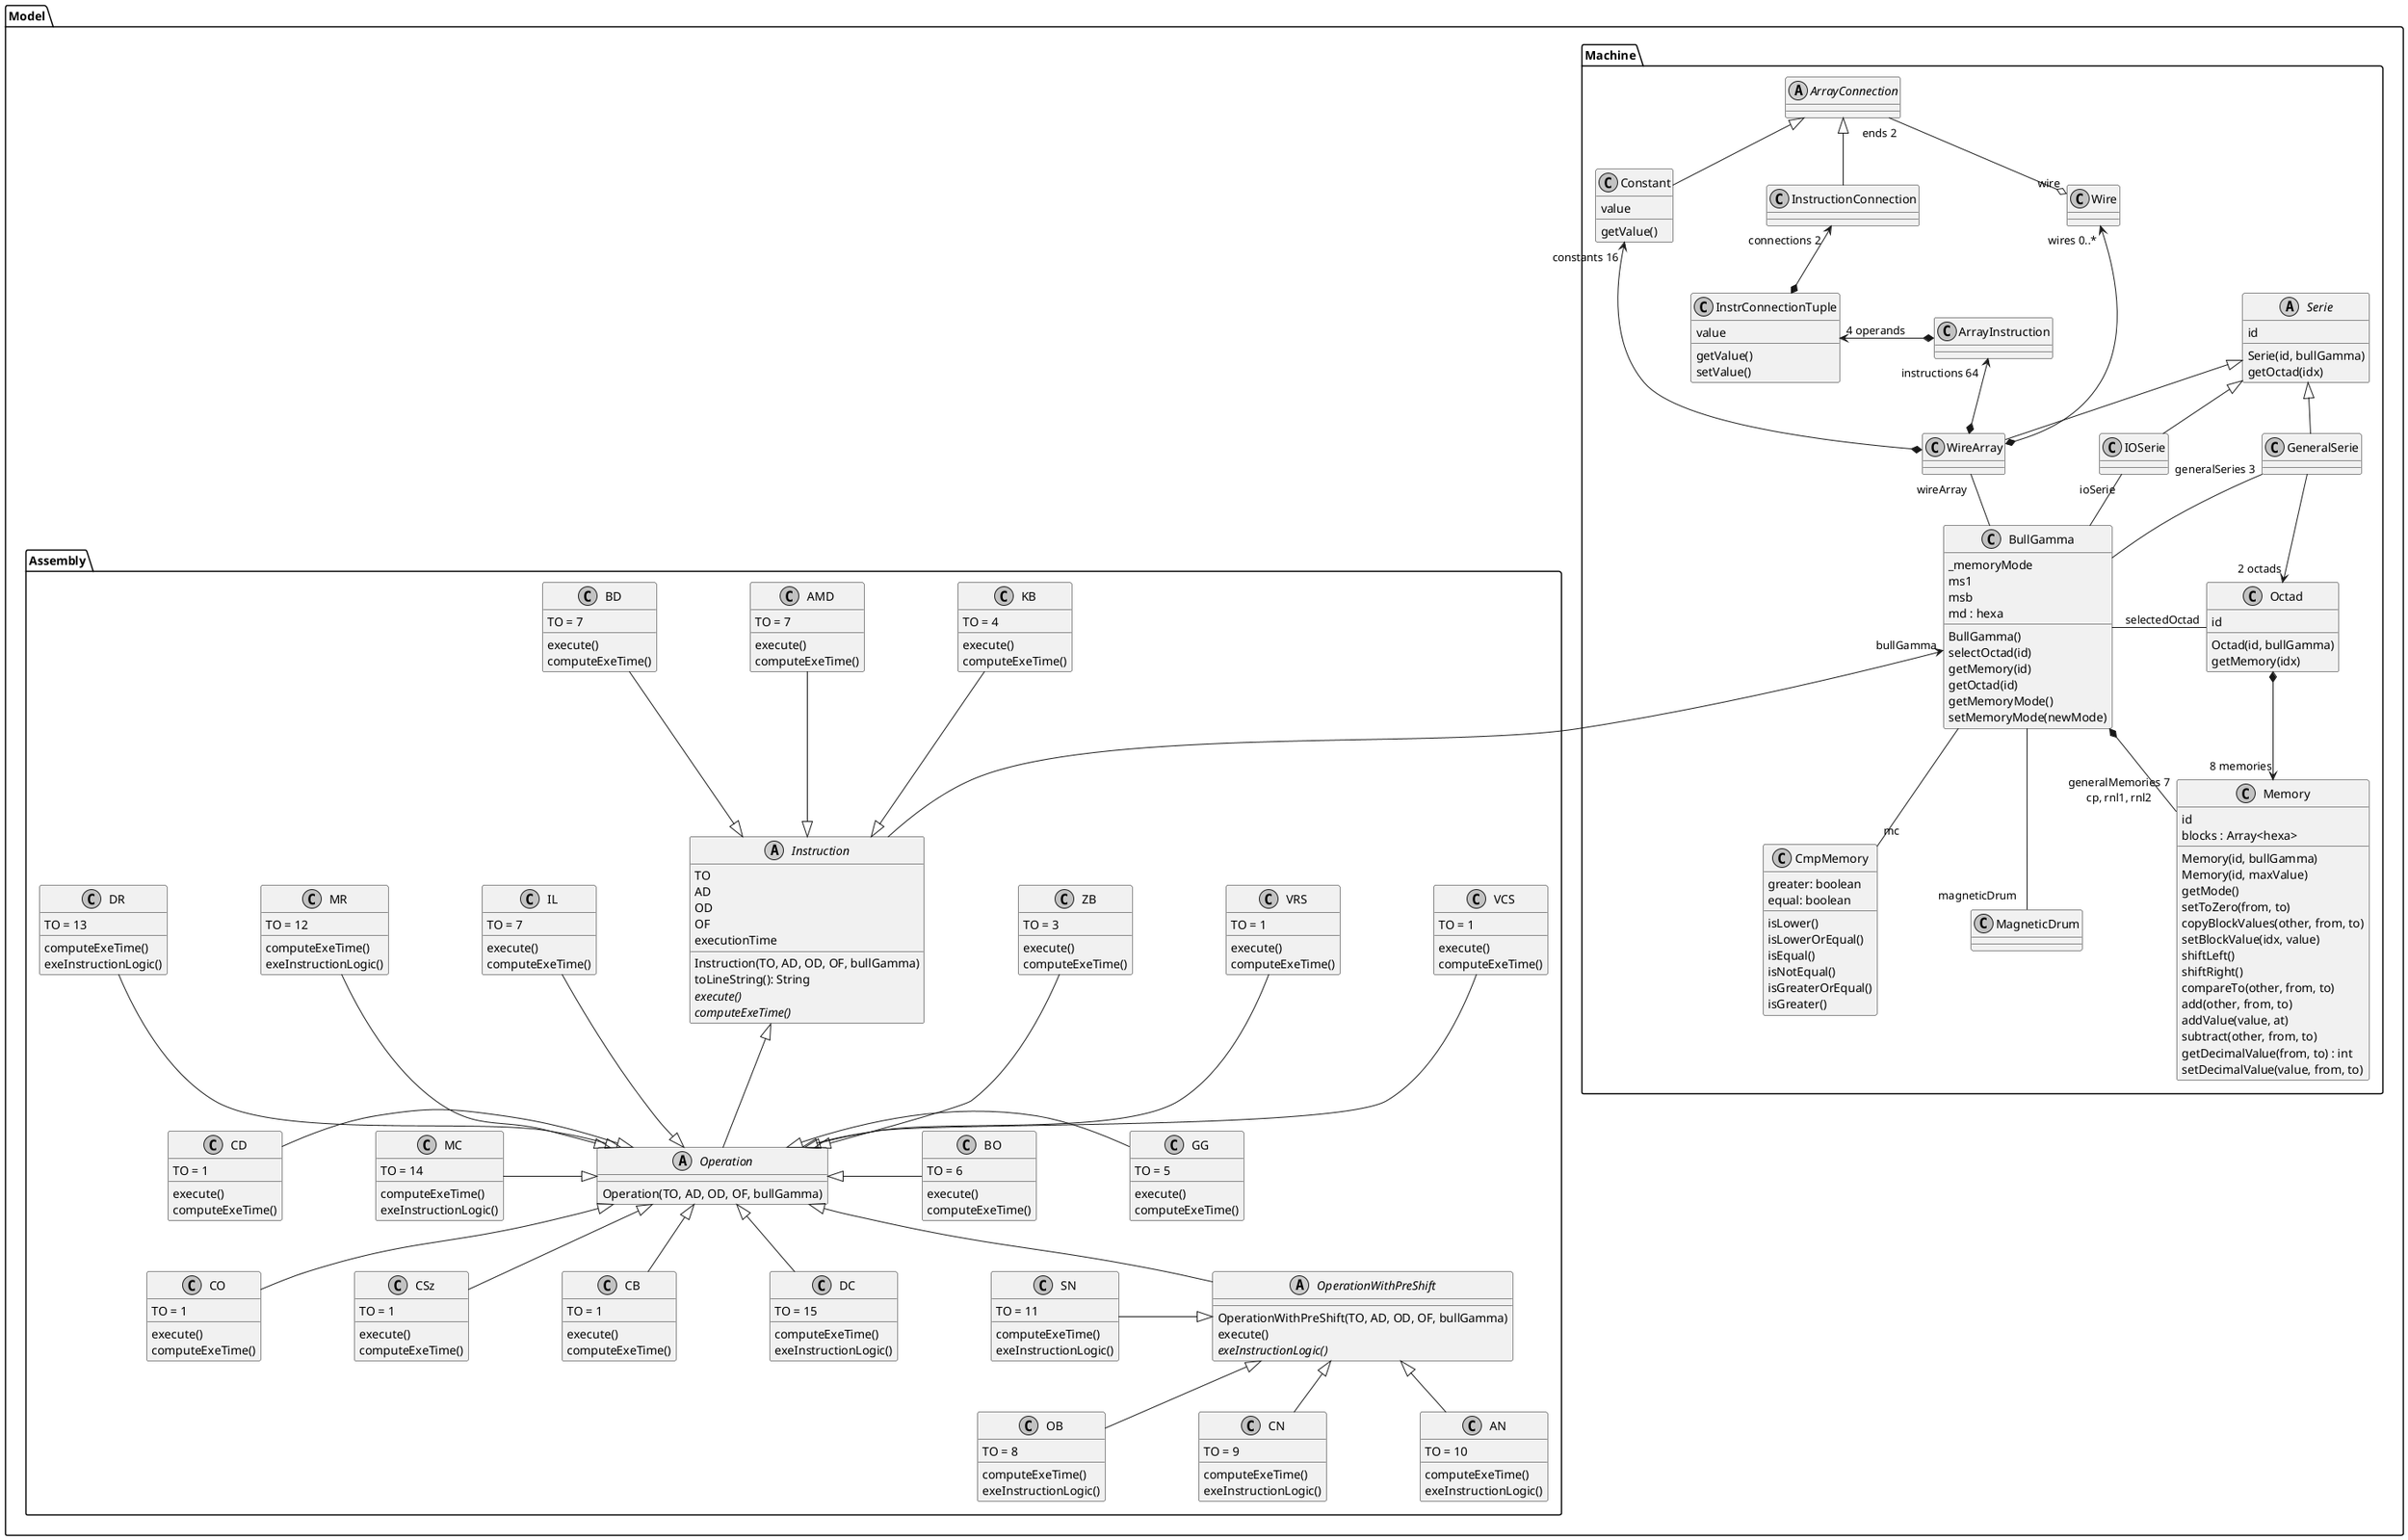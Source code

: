 @startuml
skinparam monochrome true
skinparam classAttributeIconSize 0
skinparam nodesep 110

package Model {
  package Machine {
    class BullGamma {
      _memoryMode
      ms1
      msb
      md : hexa
      BullGamma()
      selectOctad(id)
      getMemory(id)
      getOctad(id)
      getMemoryMode()
      setMemoryMode(newMode)
    }

    abstract class Serie {
      id
      Serie(id, bullGamma)
      getOctad(idx)
    }

    class Octad {
      id
      Octad(id, bullGamma)
      getMemory(idx)
    }

    class Memory {
      id
      blocks : Array<hexa>
      Memory(id, bullGamma)
      Memory(id, maxValue)
      getMode()
      setToZero(from, to)
      copyBlockValues(other, from, to)
      setBlockValue(idx, value)
      shiftLeft()
      shiftRight()
      compareTo(other, from, to)
      add(other, from, to)
      addValue(value, at)
      subtract(other, from, to)
      getDecimalValue(from, to) : int
      setDecimalValue(value, from, to)
    }

    class CmpMemory {
      greater: boolean
      equal: boolean
      isLower()
      isLowerOrEqual()
      isEqual()
      isNotEqual()
      isGreaterOrEqual()
      isGreater()
    }

    class MagneticDrum {

    }

    class WireArray {

    }

    class GeneralSerie {

    }

    class IOSerie {

    }

    abstract class ArrayConnection {

    }

    class Constant {
      value
      getValue()
    }

    class InstructionConnection {

    }

    ArrayConnection <|-- Constant
    ArrayConnection <|-- InstructionConnection

    class InstrConnectionTuple {
      value
      getValue()
      setValue()
    }

    class ArrayInstruction {

    }

    class Wire {

    }

    ArrayConnection "ends 2" --o "wire" Wire
    Wire "wires 0..*" <--* WireArray

    InstructionConnection "connections 2" <--* InstrConnectionTuple
    InstrConnectionTuple "4 operands" <-* ArrayInstruction
    Serie <|-- WireArray
    Serie <|-- IOSerie
    Serie <|-- GeneralSerie
    Octad *--> "8 memories" Memory
    GeneralSerie --> "2 octads" Octad
    BullGamma *-- "generalMemories 7\ncp, rnl1, rnl2" Memory
    BullGamma -- "magneticDrum" MagneticDrum
    BullGamma -- "mc" CmpMemory
    BullGamma - "selectedOctad" Octad
    WireArray "wireArray" -- BullGamma
    Constant "constants 16" <--* WireArray
    ArrayInstruction "instructions 64" <--* WireArray
    IOSerie "ioSerie" -- BullGamma
    GeneralSerie "generalSeries 3" -- BullGamma

  }

  package Assembly {
    abstract class Instruction {
       TO
       AD
       OD
       OF
       executionTime
       Instruction(TO, AD, OD, OF, bullGamma)
       toLineString(): String
      {abstract} execute()
      {abstract} computeExeTime()
    }

    abstract class Operation {
      Operation(TO, AD, OD, OF, bullGamma)
    }

    abstract class OperationWithPreShift {
        OperationWithPreShift(TO, AD, OD, OF, bullGamma)
        execute()
        {abstract} exeInstructionLogic()
    }

    Instruction <|-- Operation
    Operation <|-- OperationWithPreShift

    BullGamma "bullGamma" <-- Instruction

    class VCS {
      TO = 1
      execute()
      computeExeTime()
    }

    class VRS {
      TO = 1
      execute()
      computeExeTime()
    }

    class CD {
      TO = 1
      execute()
      computeExeTime()
    }

    class CO {
      TO = 1
      execute()
      computeExeTime()
    }

    class CSz {
      TO = 1
      execute()
      computeExeTime()
    }

    class CB {
      TO = 1
      execute()
      computeExeTime()
    }

    class ZB {
      TO = 3
      execute()
      computeExeTime()
    }

    class KB {
      TO = 4
      execute()
      computeExeTime()
    }

    class GG {
      TO = 5
      execute()
      computeExeTime()
    }

    class BO {
      TO = 6
      execute()
      computeExeTime()
    }

    class AMD {
      TO = 7
      execute()
      computeExeTime()
    }

    class BD {
      TO = 7
      execute()
      computeExeTime()
    }

    class IL {
      TO = 7
      execute()
      computeExeTime()
    }

    class OB {
      TO = 8
      computeExeTime()
      exeInstructionLogic()
    }

    class CN {
      TO = 9
      computeExeTime()
      exeInstructionLogic()
    }

    class AN {
      TO = 10
      computeExeTime()
      exeInstructionLogic()
    }

    class SN {
      TO = 11
      computeExeTime()
      exeInstructionLogic()
    }

    class MR {
      TO = 12
      computeExeTime()
      exeInstructionLogic()
    }

    class DR {
      TO = 13
      computeExeTime()
      exeInstructionLogic()
    }

    class MC {
      TO = 14
      computeExeTime()
      exeInstructionLogic()
    }

    class DC {
      TO = 15
      computeExeTime()
      exeInstructionLogic()
    }

    VCS --|> Operation
    VRS --|> Operation
    SN -|> OperationWithPreShift
    ZB --|> Operation
    KB --|> Instruction
    BD --|> Instruction
    IL --|> Operation
    MR --|> Operation
    DR --|> Operation
    MC -|> Operation
    AMD --|> Instruction
    Operation <|-- CSz
    OperationWithPreShift <|-- OB
    CD -|> Operation
    Operation <|-- CO
    Operation <|-- CB
    Operation <|- GG
    Operation <|- BO
    OperationWithPreShift <|-- CN
    OperationWithPreShift <|-- AN
    Operation <|-- DC
@endDC
